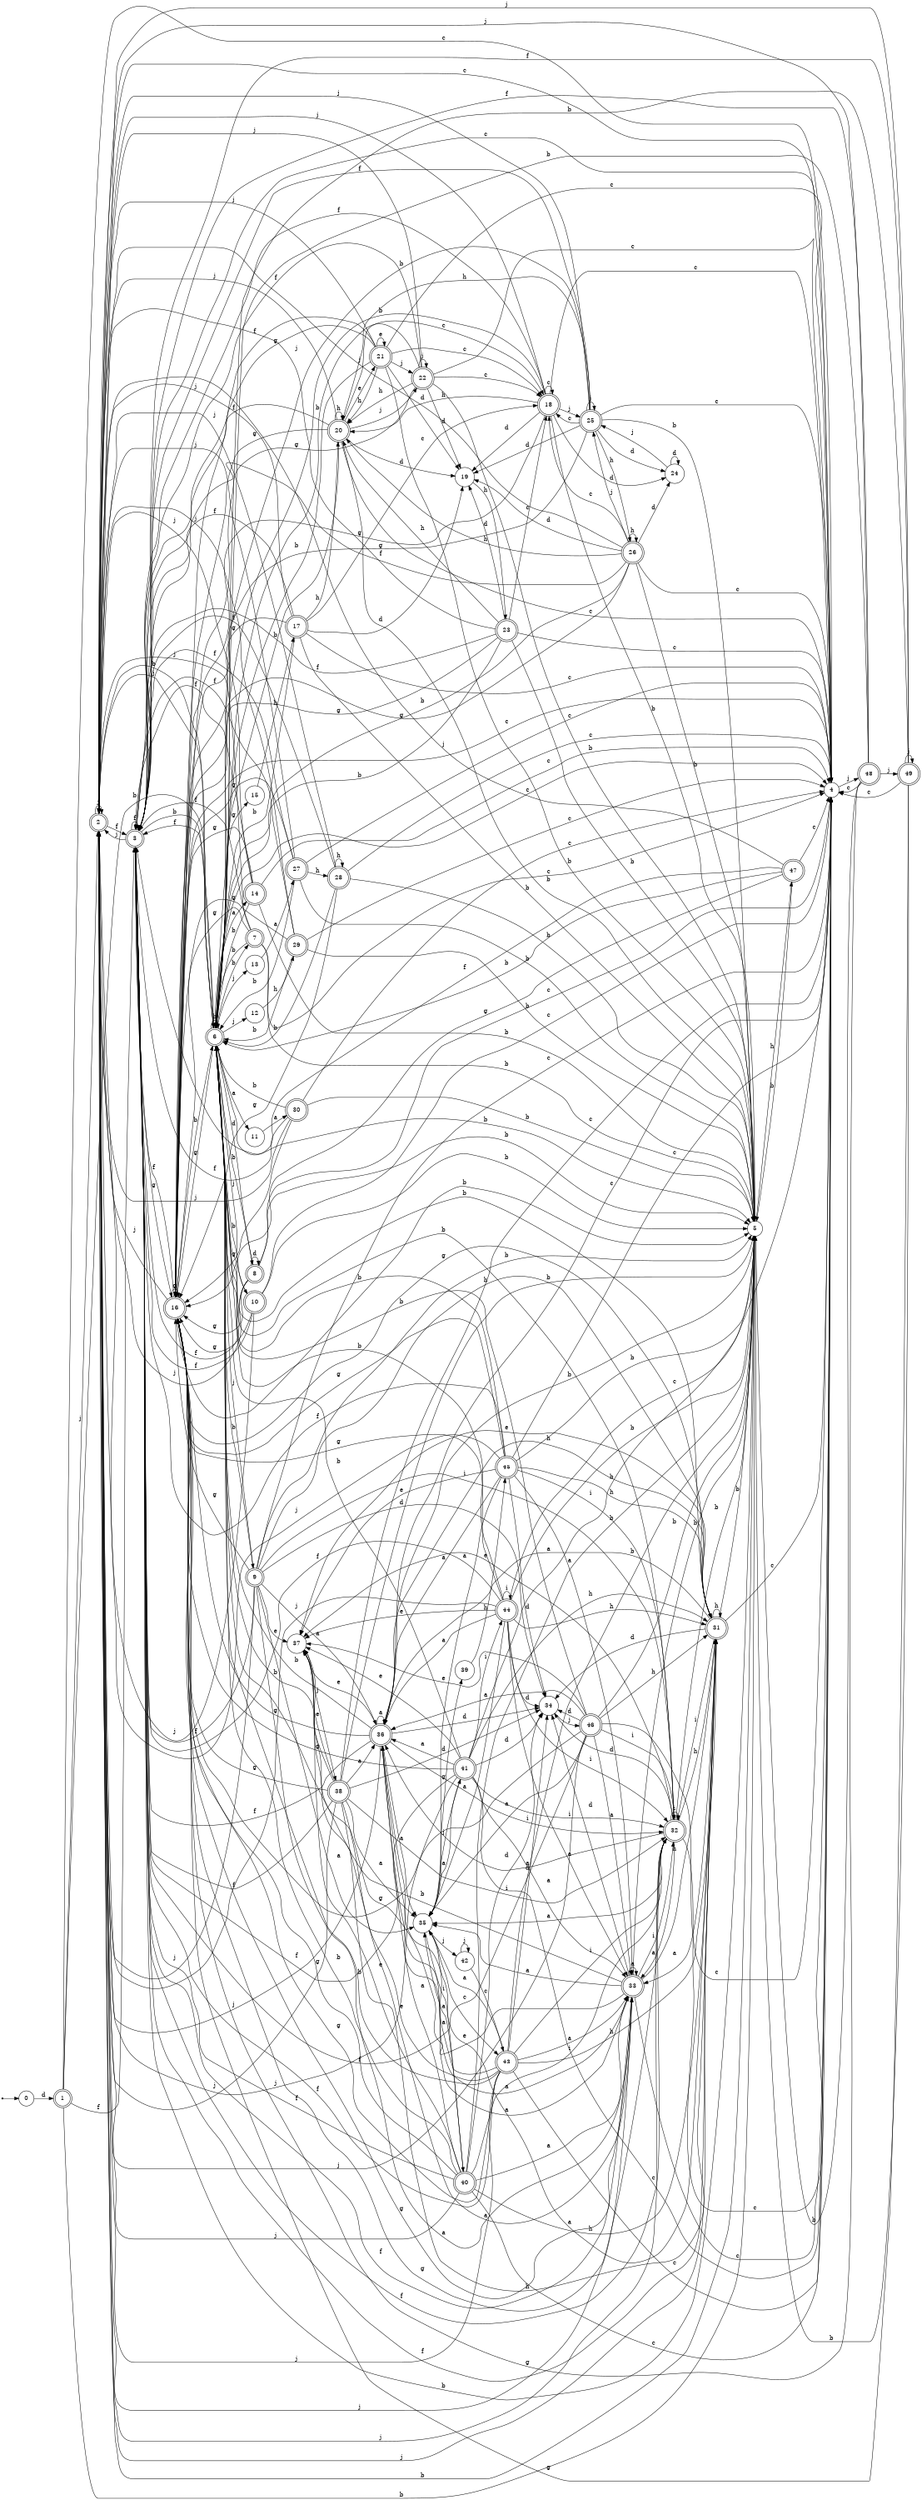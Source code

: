 digraph finite_state_machine {
rankdir=LR;
size="20,20";
node [shape = point]; "dummy0"
node [shape = circle]; "0";
"dummy0" -> "0";
node [shape = doublecircle]; "1";node [shape = doublecircle]; "2";node [shape = doublecircle]; "3";node [shape = circle]; "4";
node [shape = circle]; "5";
node [shape = doublecircle]; "6";node [shape = doublecircle]; "7";node [shape = doublecircle]; "8";node [shape = doublecircle]; "9";node [shape = doublecircle]; "10";node [shape = circle]; "11";
node [shape = circle]; "12";
node [shape = circle]; "13";
node [shape = doublecircle]; "14";node [shape = circle]; "15";
node [shape = doublecircle]; "16";node [shape = doublecircle]; "17";node [shape = doublecircle]; "18";node [shape = circle]; "19";
node [shape = doublecircle]; "20";node [shape = doublecircle]; "21";node [shape = doublecircle]; "22";node [shape = doublecircle]; "23";node [shape = circle]; "24";
node [shape = doublecircle]; "25";node [shape = doublecircle]; "26";node [shape = doublecircle]; "27";node [shape = doublecircle]; "28";node [shape = doublecircle]; "29";node [shape = doublecircle]; "30";node [shape = doublecircle]; "31";node [shape = doublecircle]; "32";node [shape = doublecircle]; "33";node [shape = circle]; "34";
node [shape = circle]; "35";
node [shape = doublecircle]; "36";node [shape = circle]; "37";
node [shape = doublecircle]; "38";node [shape = circle]; "39";
node [shape = doublecircle]; "40";node [shape = doublecircle]; "41";node [shape = circle]; "42";
node [shape = doublecircle]; "43";node [shape = doublecircle]; "44";node [shape = doublecircle]; "45";node [shape = doublecircle]; "46";node [shape = doublecircle]; "47";node [shape = doublecircle]; "48";node [shape = doublecircle]; "49";"0" -> "1" [label = "d"];
 "1" -> "2" [label = "j"];
 "1" -> "3" [label = "f"];
 "1" -> "4" [label = "c"];
 "1" -> "5" [label = "b"];
 "1" -> "6" [label = "b"];
 "6" -> "5" [label = "b"];
 "6" -> "6" [label = "b"];
 "6" -> "7" [label = "b"];
 "6" -> "8" [label = "d"];
 "6" -> "2" [label = "j"];
 "6" -> "9" [label = "j"];
 "6" -> "10" [label = "j"];
 "6" -> "12" [label = "j"];
 "6" -> "13" [label = "j"];
 "6" -> "11" [label = "a"];
 "6" -> "14" [label = "a"];
 "6" -> "16" [label = "g"];
 "6" -> "15" [label = "g"];
 "6" -> "3" [label = "f"];
 "6" -> "4" [label = "c"];
 "16" -> "16" [label = "g"];
 "16" -> "3" [label = "f"];
 "16" -> "4" [label = "c"];
 "16" -> "5" [label = "b"];
 "16" -> "6" [label = "b"];
 "16" -> "2" [label = "j"];
 "15" -> "17" [label = "h"];
 "17" -> "18" [label = "c"];
 "17" -> "4" [label = "c"];
 "17" -> "19" [label = "d"];
 "17" -> "20" [label = "h"];
 "17" -> "5" [label = "b"];
 "17" -> "6" [label = "b"];
 "17" -> "3" [label = "f"];
 "17" -> "16" [label = "g"];
 "17" -> "2" [label = "j"];
 "20" -> "20" [label = "h"];
 "20" -> "21" [label = "e"];
 "20" -> "2" [label = "j"];
 "20" -> "22" [label = "j"];
 "20" -> "18" [label = "c"];
 "20" -> "4" [label = "c"];
 "20" -> "19" [label = "d"];
 "20" -> "5" [label = "b"];
 "20" -> "6" [label = "b"];
 "20" -> "3" [label = "f"];
 "20" -> "16" [label = "g"];
 "22" -> "2" [label = "j"];
 "22" -> "22" [label = "j"];
 "22" -> "20" [label = "h"];
 "22" -> "18" [label = "c"];
 "22" -> "4" [label = "c"];
 "22" -> "19" [label = "d"];
 "22" -> "5" [label = "b"];
 "22" -> "6" [label = "b"];
 "22" -> "3" [label = "f"];
 "22" -> "16" [label = "g"];
 "21" -> "21" [label = "e"];
 "21" -> "20" [label = "h"];
 "21" -> "2" [label = "j"];
 "21" -> "22" [label = "j"];
 "21" -> "18" [label = "c"];
 "21" -> "4" [label = "c"];
 "21" -> "19" [label = "d"];
 "21" -> "5" [label = "b"];
 "21" -> "6" [label = "b"];
 "21" -> "3" [label = "f"];
 "21" -> "16" [label = "g"];
 "19" -> "23" [label = "h"];
 "23" -> "19" [label = "d"];
 "23" -> "18" [label = "c"];
 "23" -> "4" [label = "c"];
 "23" -> "20" [label = "h"];
 "23" -> "5" [label = "b"];
 "23" -> "6" [label = "b"];
 "23" -> "3" [label = "f"];
 "23" -> "16" [label = "g"];
 "23" -> "2" [label = "j"];
 "18" -> "18" [label = "c"];
 "18" -> "4" [label = "c"];
 "18" -> "24" [label = "d"];
 "18" -> "19" [label = "d"];
 "18" -> "25" [label = "j"];
 "18" -> "2" [label = "j"];
 "18" -> "20" [label = "h"];
 "18" -> "5" [label = "b"];
 "18" -> "6" [label = "b"];
 "18" -> "3" [label = "f"];
 "18" -> "16" [label = "g"];
 "25" -> "25" [label = "j"];
 "25" -> "2" [label = "j"];
 "25" -> "24" [label = "d"];
 "25" -> "19" [label = "d"];
 "25" -> "26" [label = "h"];
 "25" -> "20" [label = "h"];
 "25" -> "18" [label = "c"];
 "25" -> "4" [label = "c"];
 "25" -> "5" [label = "b"];
 "25" -> "6" [label = "b"];
 "25" -> "3" [label = "f"];
 "25" -> "16" [label = "g"];
 "26" -> "26" [label = "h"];
 "26" -> "20" [label = "h"];
 "26" -> "24" [label = "d"];
 "26" -> "19" [label = "d"];
 "26" -> "25" [label = "j"];
 "26" -> "2" [label = "j"];
 "26" -> "18" [label = "c"];
 "26" -> "4" [label = "c"];
 "26" -> "5" [label = "b"];
 "26" -> "6" [label = "b"];
 "26" -> "3" [label = "f"];
 "26" -> "16" [label = "g"];
 "24" -> "24" [label = "d"];
 "24" -> "25" [label = "j"];
 "14" -> "5" [label = "b"];
 "14" -> "6" [label = "b"];
 "14" -> "3" [label = "f"];
 "14" -> "4" [label = "c"];
 "14" -> "16" [label = "g"];
 "14" -> "2" [label = "j"];
 "13" -> "27" [label = "a"];
 "27" -> "28" [label = "h"];
 "27" -> "5" [label = "b"];
 "27" -> "6" [label = "b"];
 "27" -> "3" [label = "f"];
 "27" -> "4" [label = "c"];
 "27" -> "16" [label = "g"];
 "27" -> "2" [label = "j"];
 "28" -> "28" [label = "h"];
 "28" -> "5" [label = "b"];
 "28" -> "6" [label = "b"];
 "28" -> "3" [label = "f"];
 "28" -> "4" [label = "c"];
 "28" -> "16" [label = "g"];
 "28" -> "2" [label = "j"];
 "12" -> "29" [label = "h"];
 "29" -> "5" [label = "b"];
 "29" -> "6" [label = "b"];
 "29" -> "3" [label = "f"];
 "29" -> "4" [label = "c"];
 "29" -> "16" [label = "g"];
 "29" -> "2" [label = "j"];
 "11" -> "30" [label = "a"];
 "30" -> "5" [label = "b"];
 "30" -> "6" [label = "b"];
 "30" -> "3" [label = "f"];
 "30" -> "4" [label = "c"];
 "30" -> "16" [label = "g"];
 "30" -> "2" [label = "j"];
 "10" -> "5" [label = "b"];
 "10" -> "6" [label = "b"];
 "10" -> "3" [label = "f"];
 "10" -> "4" [label = "c"];
 "10" -> "16" [label = "g"];
 "10" -> "2" [label = "j"];
 "9" -> "31" [label = "h"];
 "9" -> "32" [label = "i"];
 "9" -> "33" [label = "a"];
 "9" -> "35" [label = "a"];
 "9" -> "36" [label = "a"];
 "9" -> "34" [label = "d"];
 "9" -> "37" [label = "e"];
 "9" -> "5" [label = "b"];
 "9" -> "6" [label = "b"];
 "9" -> "3" [label = "f"];
 "9" -> "4" [label = "c"];
 "9" -> "16" [label = "g"];
 "9" -> "2" [label = "j"];
 "37" -> "38" [label = "j"];
 "38" -> "37" [label = "e"];
 "38" -> "31" [label = "h"];
 "38" -> "32" [label = "i"];
 "38" -> "33" [label = "a"];
 "38" -> "35" [label = "a"];
 "38" -> "36" [label = "a"];
 "38" -> "34" [label = "d"];
 "38" -> "5" [label = "b"];
 "38" -> "6" [label = "b"];
 "38" -> "3" [label = "f"];
 "38" -> "4" [label = "c"];
 "38" -> "16" [label = "g"];
 "38" -> "2" [label = "j"];
 "36" -> "33" [label = "a"];
 "36" -> "35" [label = "a"];
 "36" -> "36" [label = "a"];
 "36" -> "31" [label = "h"];
 "36" -> "32" [label = "i"];
 "36" -> "34" [label = "d"];
 "36" -> "37" [label = "e"];
 "36" -> "5" [label = "b"];
 "36" -> "6" [label = "b"];
 "36" -> "3" [label = "f"];
 "36" -> "4" [label = "c"];
 "36" -> "16" [label = "g"];
 "36" -> "2" [label = "j"];
 "35" -> "39" [label = "g"];
 "35" -> "40" [label = "i"];
 "35" -> "41" [label = "j"];
 "35" -> "42" [label = "j"];
 "35" -> "43" [label = "c"];
 "43" -> "33" [label = "a"];
 "43" -> "35" [label = "a"];
 "43" -> "36" [label = "a"];
 "43" -> "31" [label = "h"];
 "43" -> "32" [label = "i"];
 "43" -> "34" [label = "d"];
 "43" -> "37" [label = "e"];
 "43" -> "5" [label = "b"];
 "43" -> "6" [label = "b"];
 "43" -> "3" [label = "f"];
 "43" -> "4" [label = "c"];
 "43" -> "16" [label = "g"];
 "43" -> "2" [label = "j"];
 "42" -> "42" [label = "j"];
 "42" -> "43" [label = "c"];
 "41" -> "32" [label = "i"];
 "41" -> "44" [label = "i"];
 "41" -> "33" [label = "a"];
 "41" -> "35" [label = "a"];
 "41" -> "36" [label = "a"];
 "41" -> "31" [label = "h"];
 "41" -> "34" [label = "d"];
 "41" -> "37" [label = "e"];
 "41" -> "5" [label = "b"];
 "41" -> "6" [label = "b"];
 "41" -> "3" [label = "f"];
 "41" -> "4" [label = "c"];
 "41" -> "16" [label = "g"];
 "41" -> "2" [label = "j"];
 "44" -> "32" [label = "i"];
 "44" -> "44" [label = "i"];
 "44" -> "33" [label = "a"];
 "44" -> "35" [label = "a"];
 "44" -> "36" [label = "a"];
 "44" -> "31" [label = "h"];
 "44" -> "34" [label = "d"];
 "44" -> "37" [label = "e"];
 "44" -> "5" [label = "b"];
 "44" -> "6" [label = "b"];
 "44" -> "3" [label = "f"];
 "44" -> "4" [label = "c"];
 "44" -> "16" [label = "g"];
 "44" -> "2" [label = "j"];
 "40" -> "33" [label = "a"];
 "40" -> "35" [label = "a"];
 "40" -> "36" [label = "a"];
 "40" -> "31" [label = "h"];
 "40" -> "32" [label = "i"];
 "40" -> "34" [label = "d"];
 "40" -> "37" [label = "e"];
 "40" -> "5" [label = "b"];
 "40" -> "6" [label = "b"];
 "40" -> "3" [label = "f"];
 "40" -> "4" [label = "c"];
 "40" -> "16" [label = "g"];
 "40" -> "2" [label = "j"];
 "39" -> "45" [label = "h"];
 "45" -> "33" [label = "a"];
 "45" -> "35" [label = "a"];
 "45" -> "36" [label = "a"];
 "45" -> "31" [label = "h"];
 "45" -> "32" [label = "i"];
 "45" -> "34" [label = "d"];
 "45" -> "37" [label = "e"];
 "45" -> "5" [label = "b"];
 "45" -> "6" [label = "b"];
 "45" -> "3" [label = "f"];
 "45" -> "4" [label = "c"];
 "45" -> "16" [label = "g"];
 "45" -> "2" [label = "j"];
 "34" -> "46" [label = "j"];
 "46" -> "34" [label = "d"];
 "46" -> "31" [label = "h"];
 "46" -> "32" [label = "i"];
 "46" -> "33" [label = "a"];
 "46" -> "35" [label = "a"];
 "46" -> "36" [label = "a"];
 "46" -> "37" [label = "e"];
 "46" -> "5" [label = "b"];
 "46" -> "6" [label = "b"];
 "46" -> "3" [label = "f"];
 "46" -> "4" [label = "c"];
 "46" -> "16" [label = "g"];
 "46" -> "2" [label = "j"];
 "33" -> "33" [label = "a"];
 "33" -> "35" [label = "a"];
 "33" -> "36" [label = "a"];
 "33" -> "31" [label = "h"];
 "33" -> "32" [label = "i"];
 "33" -> "34" [label = "d"];
 "33" -> "37" [label = "e"];
 "33" -> "5" [label = "b"];
 "33" -> "6" [label = "b"];
 "33" -> "3" [label = "f"];
 "33" -> "4" [label = "c"];
 "33" -> "16" [label = "g"];
 "33" -> "2" [label = "j"];
 "32" -> "32" [label = "i"];
 "32" -> "31" [label = "h"];
 "32" -> "33" [label = "a"];
 "32" -> "35" [label = "a"];
 "32" -> "36" [label = "a"];
 "32" -> "34" [label = "d"];
 "32" -> "37" [label = "e"];
 "32" -> "5" [label = "b"];
 "32" -> "6" [label = "b"];
 "32" -> "3" [label = "f"];
 "32" -> "4" [label = "c"];
 "32" -> "16" [label = "g"];
 "32" -> "2" [label = "j"];
 "31" -> "31" [label = "h"];
 "31" -> "32" [label = "i"];
 "31" -> "33" [label = "a"];
 "31" -> "35" [label = "a"];
 "31" -> "36" [label = "a"];
 "31" -> "34" [label = "d"];
 "31" -> "37" [label = "e"];
 "31" -> "5" [label = "b"];
 "31" -> "6" [label = "b"];
 "31" -> "3" [label = "f"];
 "31" -> "4" [label = "c"];
 "31" -> "16" [label = "g"];
 "31" -> "2" [label = "j"];
 "8" -> "8" [label = "d"];
 "8" -> "5" [label = "b"];
 "8" -> "6" [label = "b"];
 "8" -> "3" [label = "f"];
 "8" -> "4" [label = "c"];
 "8" -> "16" [label = "g"];
 "8" -> "2" [label = "j"];
 "7" -> "5" [label = "b"];
 "7" -> "6" [label = "b"];
 "7" -> "3" [label = "f"];
 "7" -> "4" [label = "c"];
 "7" -> "16" [label = "g"];
 "7" -> "2" [label = "j"];
 "5" -> "47" [label = "h"];
 "47" -> "5" [label = "b"];
 "47" -> "6" [label = "b"];
 "47" -> "3" [label = "f"];
 "47" -> "4" [label = "c"];
 "47" -> "16" [label = "g"];
 "47" -> "2" [label = "j"];
 "4" -> "48" [label = "j"];
 "48" -> "4" [label = "c"];
 "48" -> "49" [label = "j"];
 "48" -> "2" [label = "j"];
 "48" -> "3" [label = "f"];
 "48" -> "5" [label = "b"];
 "48" -> "6" [label = "b"];
 "48" -> "16" [label = "g"];
 "49" -> "49" [label = "j"];
 "49" -> "2" [label = "j"];
 "49" -> "4" [label = "c"];
 "49" -> "3" [label = "f"];
 "49" -> "5" [label = "b"];
 "49" -> "6" [label = "b"];
 "49" -> "16" [label = "g"];
 "3" -> "3" [label = "f"];
 "3" -> "4" [label = "c"];
 "3" -> "5" [label = "b"];
 "3" -> "6" [label = "b"];
 "3" -> "16" [label = "g"];
 "3" -> "2" [label = "j"];
 "2" -> "2" [label = "j"];
 "2" -> "3" [label = "f"];
 "2" -> "4" [label = "c"];
 "2" -> "5" [label = "b"];
 "2" -> "6" [label = "b"];
 }
